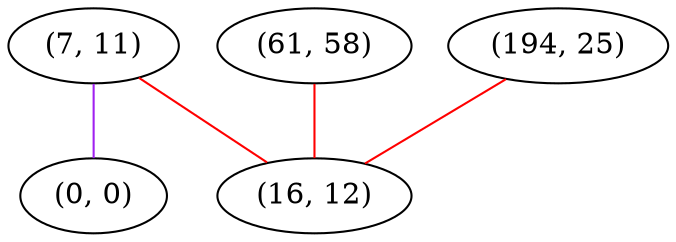 graph "" {
"(7, 11)";
"(0, 0)";
"(61, 58)";
"(194, 25)";
"(16, 12)";
"(7, 11)" -- "(0, 0)"  [color=purple, key=0, weight=4];
"(7, 11)" -- "(16, 12)"  [color=red, key=0, weight=1];
"(61, 58)" -- "(16, 12)"  [color=red, key=0, weight=1];
"(194, 25)" -- "(16, 12)"  [color=red, key=0, weight=1];
}
